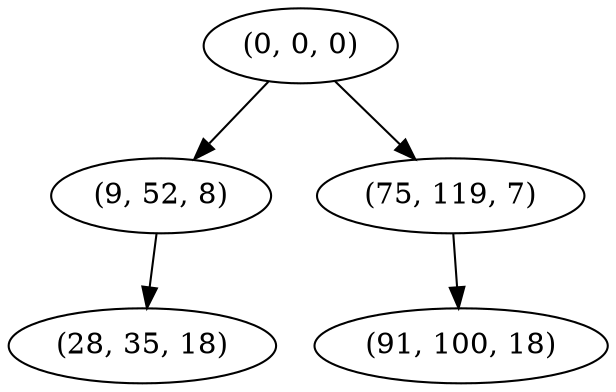 digraph tree {
    "(0, 0, 0)";
    "(9, 52, 8)";
    "(28, 35, 18)";
    "(75, 119, 7)";
    "(91, 100, 18)";
    "(0, 0, 0)" -> "(9, 52, 8)";
    "(0, 0, 0)" -> "(75, 119, 7)";
    "(9, 52, 8)" -> "(28, 35, 18)";
    "(75, 119, 7)" -> "(91, 100, 18)";
}
